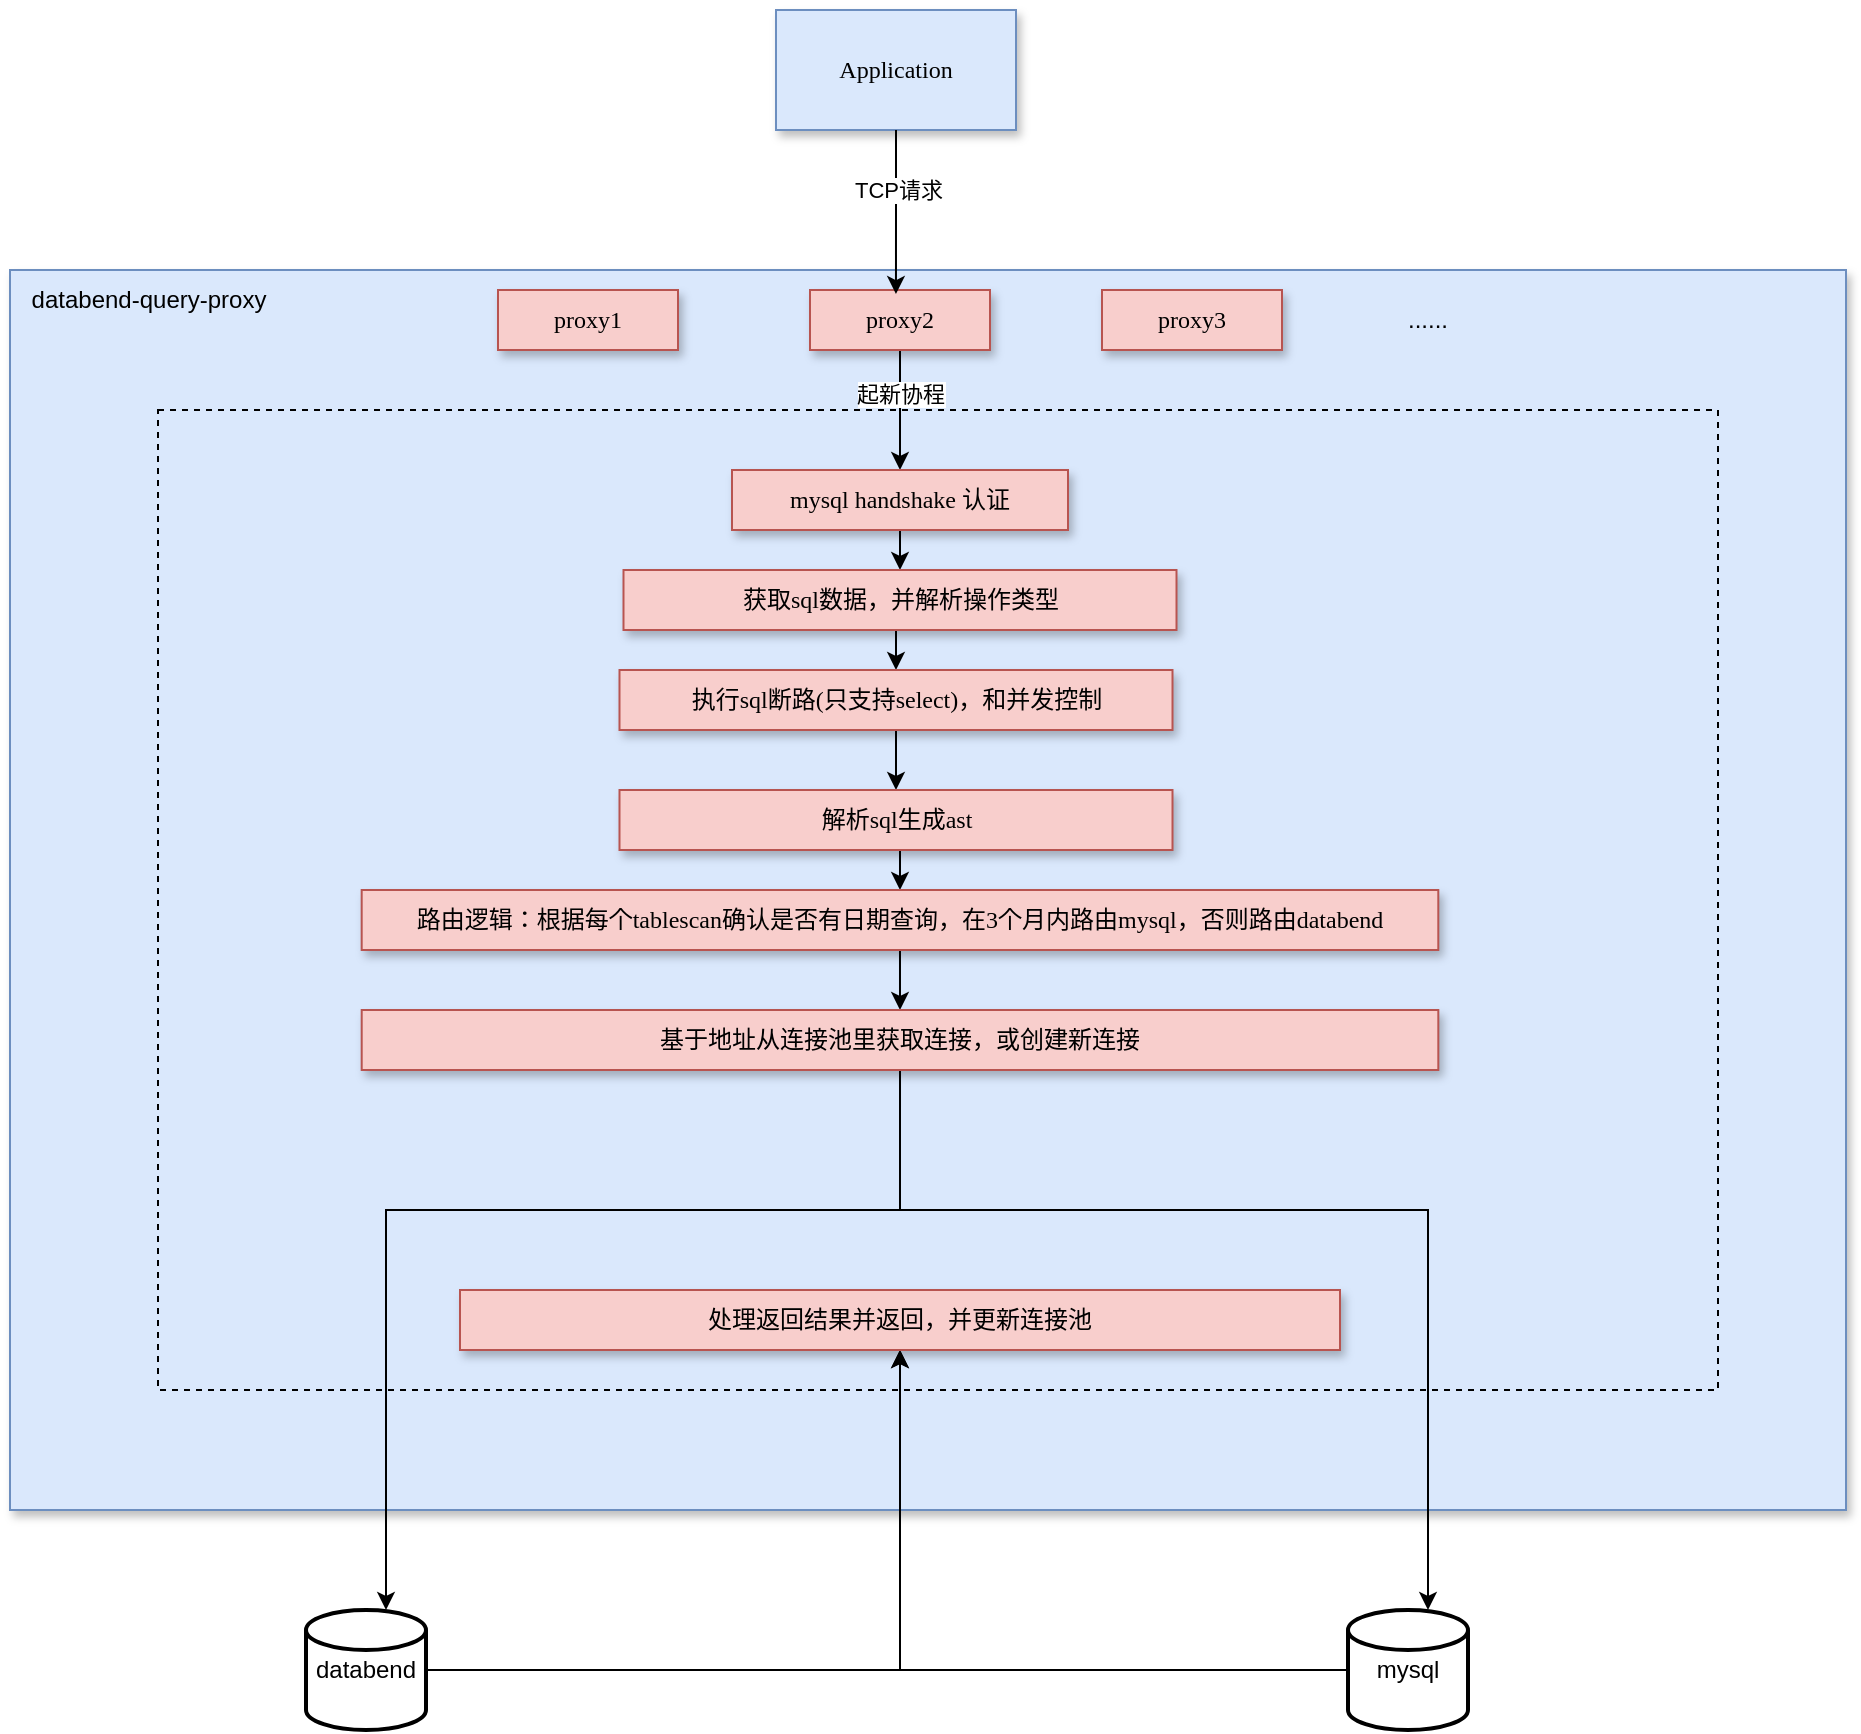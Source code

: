 <mxfile version="24.8.4">
  <diagram name="第 1 页" id="2Dzi-kGkPISYCDK14bps">
    <mxGraphModel dx="1242" dy="745" grid="1" gridSize="10" guides="1" tooltips="1" connect="1" arrows="1" fold="1" page="1" pageScale="1" pageWidth="1654" pageHeight="1169" math="0" shadow="0">
      <root>
        <mxCell id="0" />
        <mxCell id="1" parent="0" />
        <mxCell id="YAg6dhcQ8J9fwgAFvM_q-1" value="Application" style="rounded=0;whiteSpace=wrap;html=1;fillColor=#dae8fc;strokeColor=#6c8ebf;shadow=1;fontFamily=Tahoma;" parent="1" vertex="1">
          <mxGeometry x="555" y="70" width="120" height="60" as="geometry" />
        </mxCell>
        <mxCell id="YAg6dhcQ8J9fwgAFvM_q-2" value="" style="rounded=0;whiteSpace=wrap;html=1;fillColor=#dae8fc;strokeColor=#6c8ebf;shadow=1;fontFamily=Tahoma;" parent="1" vertex="1">
          <mxGeometry x="172" y="200" width="918" height="620" as="geometry" />
        </mxCell>
        <mxCell id="YAg6dhcQ8J9fwgAFvM_q-4" value="databend-query-proxy" style="text;strokeColor=none;align=center;fillColor=none;html=1;verticalAlign=middle;whiteSpace=wrap;rounded=0;" parent="1" vertex="1">
          <mxGeometry x="170" y="200" width="143" height="30" as="geometry" />
        </mxCell>
        <mxCell id="YAg6dhcQ8J9fwgAFvM_q-39" style="edgeStyle=orthogonalEdgeStyle;rounded=0;orthogonalLoop=1;jettySize=auto;html=1;exitX=1;exitY=0.5;exitDx=0;exitDy=0;exitPerimeter=0;" parent="1" source="YAg6dhcQ8J9fwgAFvM_q-5" target="YAg6dhcQ8J9fwgAFvM_q-37" edge="1">
          <mxGeometry relative="1" as="geometry" />
        </mxCell>
        <mxCell id="YAg6dhcQ8J9fwgAFvM_q-5" value="databend" style="strokeWidth=2;html=1;shape=mxgraph.flowchart.database;whiteSpace=wrap;" parent="1" vertex="1">
          <mxGeometry x="320" y="870" width="60" height="60" as="geometry" />
        </mxCell>
        <mxCell id="YAg6dhcQ8J9fwgAFvM_q-40" style="edgeStyle=orthogonalEdgeStyle;rounded=0;orthogonalLoop=1;jettySize=auto;html=1;exitX=0;exitY=0.5;exitDx=0;exitDy=0;exitPerimeter=0;entryX=0.5;entryY=1;entryDx=0;entryDy=0;" parent="1" source="YAg6dhcQ8J9fwgAFvM_q-6" target="YAg6dhcQ8J9fwgAFvM_q-37" edge="1">
          <mxGeometry relative="1" as="geometry" />
        </mxCell>
        <mxCell id="YAg6dhcQ8J9fwgAFvM_q-6" value="mysql" style="strokeWidth=2;html=1;shape=mxgraph.flowchart.database;whiteSpace=wrap;" parent="1" vertex="1">
          <mxGeometry x="841" y="870" width="60" height="60" as="geometry" />
        </mxCell>
        <mxCell id="YAg6dhcQ8J9fwgAFvM_q-7" value="proxy1" style="rounded=0;whiteSpace=wrap;html=1;fillColor=#f8cecc;strokeColor=#b85450;shadow=1;fontFamily=Tahoma;" parent="1" vertex="1">
          <mxGeometry x="416" y="210" width="90" height="30" as="geometry" />
        </mxCell>
        <mxCell id="YAg6dhcQ8J9fwgAFvM_q-15" style="edgeStyle=orthogonalEdgeStyle;rounded=0;orthogonalLoop=1;jettySize=auto;html=1;exitX=0.5;exitY=1;exitDx=0;exitDy=0;entryX=0.5;entryY=0;entryDx=0;entryDy=0;" parent="1" source="YAg6dhcQ8J9fwgAFvM_q-9" target="YAg6dhcQ8J9fwgAFvM_q-14" edge="1">
          <mxGeometry relative="1" as="geometry" />
        </mxCell>
        <mxCell id="YAg6dhcQ8J9fwgAFvM_q-20" value="起新协程" style="edgeLabel;html=1;align=center;verticalAlign=middle;resizable=0;points=[];" parent="YAg6dhcQ8J9fwgAFvM_q-15" vertex="1" connectable="0">
          <mxGeometry x="-0.267" relative="1" as="geometry">
            <mxPoint as="offset" />
          </mxGeometry>
        </mxCell>
        <mxCell id="YAg6dhcQ8J9fwgAFvM_q-9" value="proxy2" style="rounded=0;whiteSpace=wrap;html=1;fillColor=#f8cecc;strokeColor=#b85450;shadow=1;fontFamily=Tahoma;" parent="1" vertex="1">
          <mxGeometry x="572" y="210" width="90" height="30" as="geometry" />
        </mxCell>
        <mxCell id="YAg6dhcQ8J9fwgAFvM_q-10" value="proxy3" style="rounded=0;whiteSpace=wrap;html=1;fillColor=#f8cecc;strokeColor=#b85450;shadow=1;fontFamily=Tahoma;" parent="1" vertex="1">
          <mxGeometry x="718" y="210" width="90" height="30" as="geometry" />
        </mxCell>
        <mxCell id="YAg6dhcQ8J9fwgAFvM_q-11" value="......" style="text;strokeColor=none;align=center;fillColor=none;html=1;verticalAlign=middle;whiteSpace=wrap;rounded=0;" parent="1" vertex="1">
          <mxGeometry x="846" y="210" width="70" height="30" as="geometry" />
        </mxCell>
        <mxCell id="YAg6dhcQ8J9fwgAFvM_q-12" style="edgeStyle=orthogonalEdgeStyle;rounded=0;orthogonalLoop=1;jettySize=auto;html=1;exitX=0.5;exitY=1;exitDx=0;exitDy=0;entryX=0.422;entryY=0.067;entryDx=0;entryDy=0;entryPerimeter=0;" parent="1" source="YAg6dhcQ8J9fwgAFvM_q-1" edge="1">
          <mxGeometry relative="1" as="geometry">
            <mxPoint x="614.98" y="212.01" as="targetPoint" />
          </mxGeometry>
        </mxCell>
        <mxCell id="YAg6dhcQ8J9fwgAFvM_q-16" value="TCP请求" style="edgeLabel;html=1;align=center;verticalAlign=middle;resizable=0;points=[];" parent="YAg6dhcQ8J9fwgAFvM_q-12" vertex="1" connectable="0">
          <mxGeometry x="-0.273" y="1" relative="1" as="geometry">
            <mxPoint as="offset" />
          </mxGeometry>
        </mxCell>
        <mxCell id="YAg6dhcQ8J9fwgAFvM_q-19" value="" style="rounded=0;whiteSpace=wrap;html=1;fillColor=none;dashed=1;" parent="1" vertex="1">
          <mxGeometry x="246" y="270" width="780" height="490" as="geometry" />
        </mxCell>
        <mxCell id="YAg6dhcQ8J9fwgAFvM_q-22" style="edgeStyle=orthogonalEdgeStyle;rounded=0;orthogonalLoop=1;jettySize=auto;html=1;exitX=0.5;exitY=1;exitDx=0;exitDy=0;" parent="1" source="YAg6dhcQ8J9fwgAFvM_q-14" target="YAg6dhcQ8J9fwgAFvM_q-21" edge="1">
          <mxGeometry relative="1" as="geometry" />
        </mxCell>
        <mxCell id="YAg6dhcQ8J9fwgAFvM_q-14" value="mysql handshake 认证" style="rounded=0;whiteSpace=wrap;html=1;fillColor=#f8cecc;strokeColor=#b85450;shadow=1;fontFamily=Tahoma;" parent="1" vertex="1">
          <mxGeometry x="533" y="300" width="168" height="30" as="geometry" />
        </mxCell>
        <mxCell id="YAg6dhcQ8J9fwgAFvM_q-24" style="edgeStyle=orthogonalEdgeStyle;rounded=0;orthogonalLoop=1;jettySize=auto;html=1;exitX=0.5;exitY=1;exitDx=0;exitDy=0;entryX=0.5;entryY=0;entryDx=0;entryDy=0;" parent="1" source="YAg6dhcQ8J9fwgAFvM_q-21" target="YAg6dhcQ8J9fwgAFvM_q-23" edge="1">
          <mxGeometry relative="1" as="geometry" />
        </mxCell>
        <mxCell id="YAg6dhcQ8J9fwgAFvM_q-21" value="获取sql数据，并解析操作类型" style="rounded=0;whiteSpace=wrap;html=1;fillColor=#f8cecc;strokeColor=#b85450;shadow=1;fontFamily=Tahoma;" parent="1" vertex="1">
          <mxGeometry x="478.75" y="350" width="276.5" height="30" as="geometry" />
        </mxCell>
        <mxCell id="YAg6dhcQ8J9fwgAFvM_q-26" style="edgeStyle=orthogonalEdgeStyle;rounded=0;orthogonalLoop=1;jettySize=auto;html=1;exitX=0.5;exitY=1;exitDx=0;exitDy=0;entryX=0.5;entryY=0;entryDx=0;entryDy=0;" parent="1" source="YAg6dhcQ8J9fwgAFvM_q-23" target="YAg6dhcQ8J9fwgAFvM_q-25" edge="1">
          <mxGeometry relative="1" as="geometry" />
        </mxCell>
        <mxCell id="YAg6dhcQ8J9fwgAFvM_q-23" value="执行sql断路(只支持select)，和并发控制" style="rounded=0;whiteSpace=wrap;html=1;fillColor=#f8cecc;strokeColor=#b85450;shadow=1;fontFamily=Tahoma;" parent="1" vertex="1">
          <mxGeometry x="476.75" y="400" width="276.5" height="30" as="geometry" />
        </mxCell>
        <mxCell id="YAg6dhcQ8J9fwgAFvM_q-29" style="edgeStyle=orthogonalEdgeStyle;rounded=0;orthogonalLoop=1;jettySize=auto;html=1;exitX=0.5;exitY=1;exitDx=0;exitDy=0;entryX=0.5;entryY=0;entryDx=0;entryDy=0;" parent="1" source="YAg6dhcQ8J9fwgAFvM_q-25" target="YAg6dhcQ8J9fwgAFvM_q-28" edge="1">
          <mxGeometry relative="1" as="geometry" />
        </mxCell>
        <mxCell id="YAg6dhcQ8J9fwgAFvM_q-25" value="解析sql生成ast" style="rounded=0;whiteSpace=wrap;html=1;fillColor=#f8cecc;strokeColor=#b85450;shadow=1;fontFamily=Tahoma;" parent="1" vertex="1">
          <mxGeometry x="476.75" y="460" width="276.5" height="30" as="geometry" />
        </mxCell>
        <mxCell id="YAg6dhcQ8J9fwgAFvM_q-36" style="edgeStyle=orthogonalEdgeStyle;rounded=0;orthogonalLoop=1;jettySize=auto;html=1;exitX=0.5;exitY=1;exitDx=0;exitDy=0;entryX=0.5;entryY=0;entryDx=0;entryDy=0;" parent="1" source="YAg6dhcQ8J9fwgAFvM_q-28" edge="1">
          <mxGeometry relative="1" as="geometry">
            <mxPoint x="617" y="570" as="targetPoint" />
          </mxGeometry>
        </mxCell>
        <mxCell id="YAg6dhcQ8J9fwgAFvM_q-28" value="路由逻辑：根据每个tablescan确认是否有日期查询，在3个月内路由mysql，否则路由databend" style="rounded=0;whiteSpace=wrap;html=1;fillColor=#f8cecc;strokeColor=#b85450;shadow=1;fontFamily=Tahoma;" parent="1" vertex="1">
          <mxGeometry x="347.84" y="510" width="538.31" height="30" as="geometry" />
        </mxCell>
        <mxCell id="YAg6dhcQ8J9fwgAFvM_q-33" style="edgeStyle=orthogonalEdgeStyle;rounded=0;orthogonalLoop=1;jettySize=auto;html=1;exitX=0.5;exitY=1;exitDx=0;exitDy=0;" parent="1" source="YAg6dhcQ8J9fwgAFvM_q-31" target="YAg6dhcQ8J9fwgAFvM_q-6" edge="1">
          <mxGeometry relative="1" as="geometry">
            <Array as="points">
              <mxPoint x="617" y="670" />
              <mxPoint x="881" y="670" />
            </Array>
          </mxGeometry>
        </mxCell>
        <mxCell id="YAg6dhcQ8J9fwgAFvM_q-34" style="edgeStyle=orthogonalEdgeStyle;rounded=0;orthogonalLoop=1;jettySize=auto;html=1;exitX=0.5;exitY=1;exitDx=0;exitDy=0;" parent="1" source="YAg6dhcQ8J9fwgAFvM_q-31" target="YAg6dhcQ8J9fwgAFvM_q-5" edge="1">
          <mxGeometry relative="1" as="geometry">
            <Array as="points">
              <mxPoint x="617" y="670" />
              <mxPoint x="360" y="670" />
            </Array>
          </mxGeometry>
        </mxCell>
        <mxCell id="YAg6dhcQ8J9fwgAFvM_q-31" value="基于地址从连接池里获取连接，或创建新连接" style="rounded=0;whiteSpace=wrap;html=1;fillColor=#f8cecc;strokeColor=#b85450;shadow=1;fontFamily=Tahoma;" parent="1" vertex="1">
          <mxGeometry x="347.85" y="570" width="538.31" height="30" as="geometry" />
        </mxCell>
        <mxCell id="YAg6dhcQ8J9fwgAFvM_q-37" value="处理返回结果并返回，并更新连接池" style="rounded=0;whiteSpace=wrap;html=1;fillColor=#f8cecc;strokeColor=#b85450;shadow=1;fontFamily=Tahoma;" parent="1" vertex="1">
          <mxGeometry x="397" y="710" width="440" height="30" as="geometry" />
        </mxCell>
      </root>
    </mxGraphModel>
  </diagram>
</mxfile>
